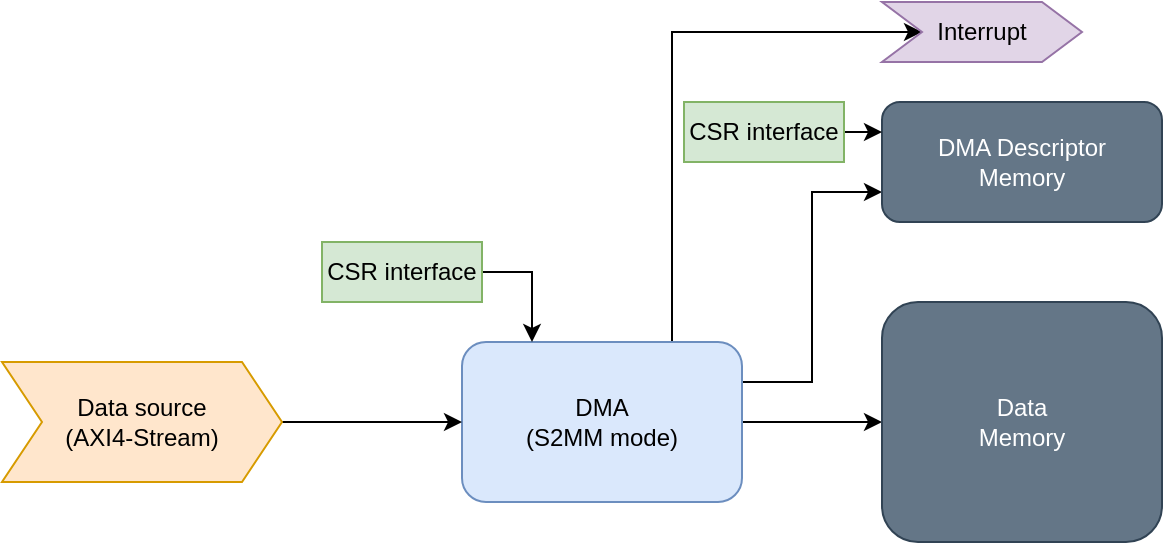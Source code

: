 <mxfile version="14.4.3" type="device"><diagram id="oXzlAovxYyrnNlVn4InG" name="Page-1"><mxGraphModel dx="931" dy="646" grid="1" gridSize="10" guides="1" tooltips="1" connect="1" arrows="1" fold="1" page="1" pageScale="1" pageWidth="1100" pageHeight="850" math="0" shadow="0"><root><mxCell id="0"/><mxCell id="1" parent="0"/><mxCell id="7cHiWluYJ3myy1l8Hibr-5" style="edgeStyle=orthogonalEdgeStyle;rounded=0;orthogonalLoop=1;jettySize=auto;html=1;exitX=1;exitY=0.25;exitDx=0;exitDy=0;entryX=0;entryY=0.75;entryDx=0;entryDy=0;" edge="1" parent="1" source="7cHiWluYJ3myy1l8Hibr-1" target="7cHiWluYJ3myy1l8Hibr-3"><mxGeometry relative="1" as="geometry"/></mxCell><mxCell id="7cHiWluYJ3myy1l8Hibr-13" style="edgeStyle=orthogonalEdgeStyle;rounded=0;orthogonalLoop=1;jettySize=auto;html=1;exitX=1;exitY=0.5;exitDx=0;exitDy=0;" edge="1" parent="1" source="7cHiWluYJ3myy1l8Hibr-1" target="7cHiWluYJ3myy1l8Hibr-2"><mxGeometry relative="1" as="geometry"/></mxCell><mxCell id="7cHiWluYJ3myy1l8Hibr-15" style="edgeStyle=orthogonalEdgeStyle;rounded=0;orthogonalLoop=1;jettySize=auto;html=1;exitX=0.75;exitY=0;exitDx=0;exitDy=0;entryX=0;entryY=0.5;entryDx=0;entryDy=0;" edge="1" parent="1" source="7cHiWluYJ3myy1l8Hibr-1" target="7cHiWluYJ3myy1l8Hibr-14"><mxGeometry relative="1" as="geometry"><mxPoint x="500" y="150" as="targetPoint"/><Array as="points"><mxPoint x="475" y="125"/></Array></mxGeometry></mxCell><mxCell id="7cHiWluYJ3myy1l8Hibr-1" value="DMA&lt;br&gt;(S2MM mode)" style="rounded=1;whiteSpace=wrap;html=1;fillColor=#dae8fc;strokeColor=#6c8ebf;" vertex="1" parent="1"><mxGeometry x="370" y="280" width="140" height="80" as="geometry"/></mxCell><mxCell id="7cHiWluYJ3myy1l8Hibr-2" value="Data&lt;br&gt;Memory" style="rounded=1;whiteSpace=wrap;html=1;fillColor=#647687;strokeColor=#314354;fontColor=#ffffff;" vertex="1" parent="1"><mxGeometry x="580" y="260" width="140" height="120" as="geometry"/></mxCell><mxCell id="7cHiWluYJ3myy1l8Hibr-3" value="DMA Descriptor &lt;br&gt;Memory" style="rounded=1;whiteSpace=wrap;html=1;fillColor=#647687;strokeColor=#314354;fontColor=#ffffff;" vertex="1" parent="1"><mxGeometry x="580" y="160" width="140" height="60" as="geometry"/></mxCell><mxCell id="7cHiWluYJ3myy1l8Hibr-7" style="edgeStyle=orthogonalEdgeStyle;rounded=0;orthogonalLoop=1;jettySize=auto;html=1;exitX=1;exitY=0.5;exitDx=0;exitDy=0;entryX=0;entryY=0.5;entryDx=0;entryDy=0;" edge="1" parent="1" source="7cHiWluYJ3myy1l8Hibr-6" target="7cHiWluYJ3myy1l8Hibr-1"><mxGeometry relative="1" as="geometry"/></mxCell><mxCell id="7cHiWluYJ3myy1l8Hibr-6" value="Data source&lt;br&gt;(AXI4-Stream)" style="shape=step;perimeter=stepPerimeter;whiteSpace=wrap;html=1;fixedSize=1;fillColor=#ffe6cc;strokeColor=#d79b00;" vertex="1" parent="1"><mxGeometry x="140" y="290" width="140" height="60" as="geometry"/></mxCell><mxCell id="7cHiWluYJ3myy1l8Hibr-14" value="Interrupt" style="shape=step;perimeter=stepPerimeter;whiteSpace=wrap;html=1;fixedSize=1;fillColor=#e1d5e7;strokeColor=#9673a6;" vertex="1" parent="1"><mxGeometry x="580" y="110" width="100" height="30" as="geometry"/></mxCell><mxCell id="7cHiWluYJ3myy1l8Hibr-21" style="edgeStyle=orthogonalEdgeStyle;rounded=0;orthogonalLoop=1;jettySize=auto;html=1;exitX=1;exitY=0.5;exitDx=0;exitDy=0;entryX=0.25;entryY=0;entryDx=0;entryDy=0;" edge="1" parent="1" source="7cHiWluYJ3myy1l8Hibr-16" target="7cHiWluYJ3myy1l8Hibr-1"><mxGeometry relative="1" as="geometry"/></mxCell><mxCell id="7cHiWluYJ3myy1l8Hibr-16" value="CSR interface" style="rounded=0;whiteSpace=wrap;html=1;fillColor=#d5e8d4;strokeColor=#82b366;" vertex="1" parent="1"><mxGeometry x="300" y="230" width="80" height="30" as="geometry"/></mxCell><mxCell id="7cHiWluYJ3myy1l8Hibr-20" style="edgeStyle=orthogonalEdgeStyle;rounded=0;orthogonalLoop=1;jettySize=auto;html=1;exitX=1;exitY=0.5;exitDx=0;exitDy=0;entryX=0;entryY=0.25;entryDx=0;entryDy=0;" edge="1" parent="1" source="7cHiWluYJ3myy1l8Hibr-17" target="7cHiWluYJ3myy1l8Hibr-3"><mxGeometry relative="1" as="geometry"/></mxCell><mxCell id="7cHiWluYJ3myy1l8Hibr-17" value="CSR interface" style="rounded=0;whiteSpace=wrap;html=1;fillColor=#d5e8d4;strokeColor=#82b366;" vertex="1" parent="1"><mxGeometry x="481" y="160" width="80" height="30" as="geometry"/></mxCell></root></mxGraphModel></diagram></mxfile>